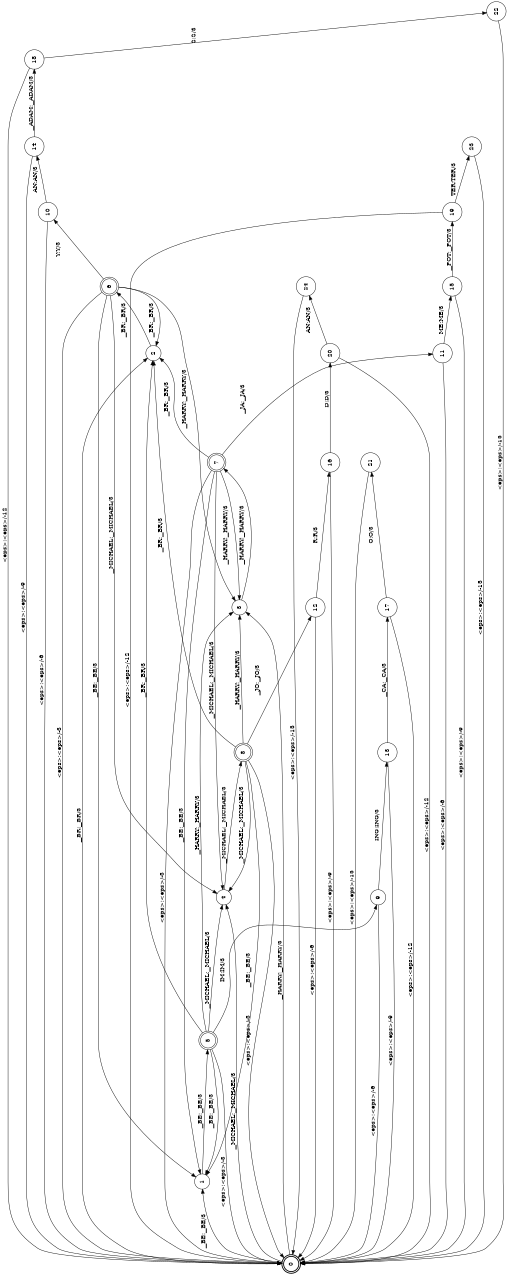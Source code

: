 digraph FST {
rankdir = LR;
size = "8.5,11";
center = 1;
orientation = Landscape;
ranksep = "0.4";
nodesep = "0.25";
0 [label = "0", shape = doublecircle, style = bold, fontsize = 14]
	0 -> 1 [label = "▁BE:▁BE/3", fontsize = 14];
	0 -> 2 [label = "▁BR:▁BR/3", fontsize = 14];
	0 -> 3 [label = "▁HARRY:▁HARRY/3", fontsize = 14];
	0 -> 4 [label = "▁MICHAEL:▁MICHAEL/3", fontsize = 14];
1 [label = "1", shape = circle, style = solid, fontsize = 14]
	1 -> 5 [label = "▁BE:▁BE/3", fontsize = 14];
2 [label = "2", shape = circle, style = solid, fontsize = 14]
	2 -> 6 [label = "▁BR:▁BR/3", fontsize = 14];
3 [label = "3", shape = circle, style = solid, fontsize = 14]
	3 -> 7 [label = "▁HARRY:▁HARRY/3", fontsize = 14];
4 [label = "4", shape = circle, style = solid, fontsize = 14]
	4 -> 8 [label = "▁MICHAEL:▁MICHAEL/3", fontsize = 14];
5 [label = "5", shape = doublecircle, style = solid, fontsize = 14]
	5 -> 0 [label = "<eps>:<eps>/-3", fontsize = 14];
	5 -> 1 [label = "▁BE:▁BE/3", fontsize = 14];
	5 -> 2 [label = "▁BR:▁BR/3", fontsize = 14];
	5 -> 3 [label = "▁HARRY:▁HARRY/3", fontsize = 14];
	5 -> 9 [label = "IM:IM/3", fontsize = 14];
	5 -> 4 [label = "▁MICHAEL:▁MICHAEL/3", fontsize = 14];
6 [label = "6", shape = doublecircle, style = solid, fontsize = 14]
	6 -> 0 [label = "<eps>:<eps>/-3", fontsize = 14];
	6 -> 1 [label = "▁BE:▁BE/3", fontsize = 14];
	6 -> 2 [label = "▁BR:▁BR/3", fontsize = 14];
	6 -> 3 [label = "▁HARRY:▁HARRY/3", fontsize = 14];
	6 -> 4 [label = "▁MICHAEL:▁MICHAEL/3", fontsize = 14];
	6 -> 10 [label = "Y:Y/3", fontsize = 14];
7 [label = "7", shape = doublecircle, style = solid, fontsize = 14]
	7 -> 0 [label = "<eps>:<eps>/-3", fontsize = 14];
	7 -> 1 [label = "▁BE:▁BE/3", fontsize = 14];
	7 -> 2 [label = "▁BR:▁BR/3", fontsize = 14];
	7 -> 3 [label = "▁HARRY:▁HARRY/3", fontsize = 14];
	7 -> 11 [label = "▁JA:▁JA/3", fontsize = 14];
	7 -> 4 [label = "▁MICHAEL:▁MICHAEL/3", fontsize = 14];
8 [label = "8", shape = doublecircle, style = solid, fontsize = 14]
	8 -> 0 [label = "<eps>:<eps>/-3", fontsize = 14];
	8 -> 1 [label = "▁BE:▁BE/3", fontsize = 14];
	8 -> 2 [label = "▁BR:▁BR/3", fontsize = 14];
	8 -> 3 [label = "▁HARRY:▁HARRY/3", fontsize = 14];
	8 -> 12 [label = "▁JO:▁JO/3", fontsize = 14];
	8 -> 4 [label = "▁MICHAEL:▁MICHAEL/3", fontsize = 14];
9 [label = "9", shape = circle, style = solid, fontsize = 14]
	9 -> 0 [label = "<eps>:<eps>/-6", fontsize = 14];
	9 -> 13 [label = "ING:ING/3", fontsize = 14];
10 [label = "10", shape = circle, style = solid, fontsize = 14]
	10 -> 0 [label = "<eps>:<eps>/-6", fontsize = 14];
	10 -> 14 [label = "AN:AN/3", fontsize = 14];
11 [label = "11", shape = circle, style = solid, fontsize = 14]
	11 -> 0 [label = "<eps>:<eps>/-6", fontsize = 14];
	11 -> 15 [label = "ME:ME/3", fontsize = 14];
12 [label = "12", shape = circle, style = solid, fontsize = 14]
	12 -> 0 [label = "<eps>:<eps>/-6", fontsize = 14];
	12 -> 16 [label = "R:R/3", fontsize = 14];
13 [label = "13", shape = circle, style = solid, fontsize = 14]
	13 -> 0 [label = "<eps>:<eps>/-9", fontsize = 14];
	13 -> 17 [label = "▁CA:▁CA/3", fontsize = 14];
14 [label = "14", shape = circle, style = solid, fontsize = 14]
	14 -> 0 [label = "<eps>:<eps>/-9", fontsize = 14];
	14 -> 18 [label = "▁ADAM:▁ADAM/3", fontsize = 14];
15 [label = "15", shape = circle, style = solid, fontsize = 14]
	15 -> 0 [label = "<eps>:<eps>/-9", fontsize = 14];
	15 -> 19 [label = "▁POT:▁POT/3", fontsize = 14];
16 [label = "16", shape = circle, style = solid, fontsize = 14]
	16 -> 0 [label = "<eps>:<eps>/-9", fontsize = 14];
	16 -> 20 [label = "D:D/3", fontsize = 14];
17 [label = "17", shape = circle, style = solid, fontsize = 14]
	17 -> 0 [label = "<eps>:<eps>/-12", fontsize = 14];
	17 -> 21 [label = "O:O/3", fontsize = 14];
18 [label = "18", shape = circle, style = solid, fontsize = 14]
	18 -> 0 [label = "<eps>:<eps>/-12", fontsize = 14];
	18 -> 22 [label = "S:S/3", fontsize = 14];
19 [label = "19", shape = circle, style = solid, fontsize = 14]
	19 -> 0 [label = "<eps>:<eps>/-12", fontsize = 14];
	19 -> 23 [label = "TER:TER/3", fontsize = 14];
20 [label = "20", shape = circle, style = solid, fontsize = 14]
	20 -> 0 [label = "<eps>:<eps>/-12", fontsize = 14];
	20 -> 24 [label = "AN:AN/3", fontsize = 14];
21 [label = "21", shape = circle, style = solid, fontsize = 14]
	21 -> 0 [label = "<eps>:<eps>/-15", fontsize = 14];
22 [label = "22", shape = circle, style = solid, fontsize = 14]
	22 -> 0 [label = "<eps>:<eps>/-15", fontsize = 14];
23 [label = "23", shape = circle, style = solid, fontsize = 14]
	23 -> 0 [label = "<eps>:<eps>/-15", fontsize = 14];
24 [label = "24", shape = circle, style = solid, fontsize = 14]
	24 -> 0 [label = "<eps>:<eps>/-15", fontsize = 14];
}
